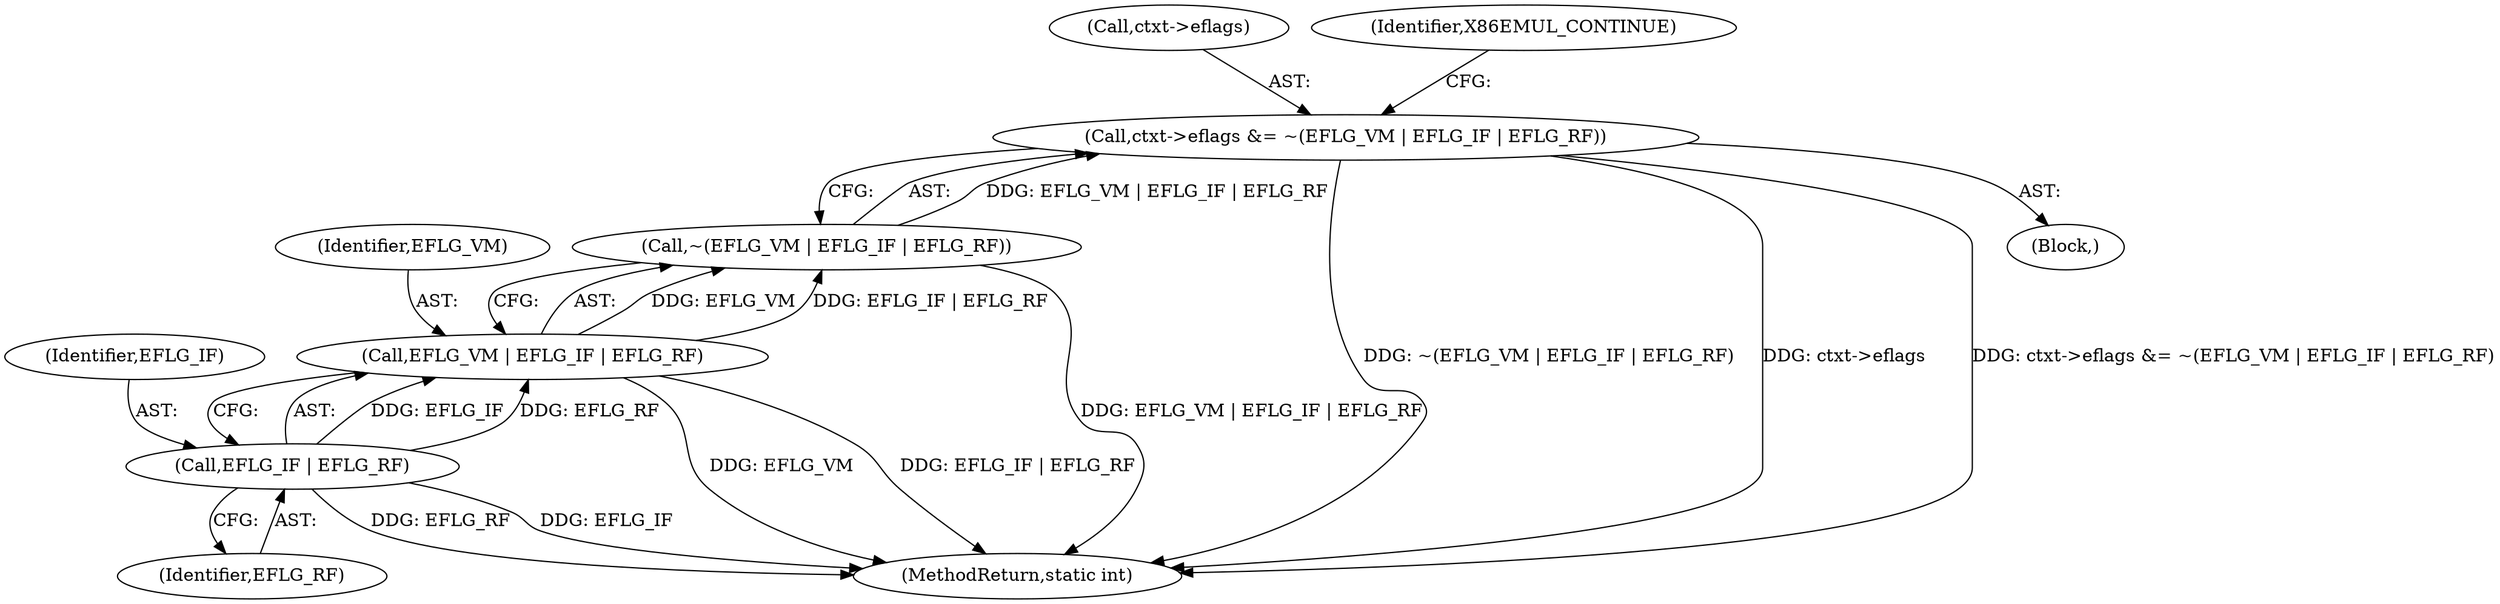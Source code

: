 digraph "0_linux_c2226fc9e87ba3da060e47333657cd6616652b84@pointer" {
"1000281" [label="(Call,ctxt->eflags &= ~(EFLG_VM | EFLG_IF | EFLG_RF))"];
"1000285" [label="(Call,~(EFLG_VM | EFLG_IF | EFLG_RF))"];
"1000286" [label="(Call,EFLG_VM | EFLG_IF | EFLG_RF)"];
"1000288" [label="(Call,EFLG_IF | EFLG_RF)"];
"1000287" [label="(Identifier,EFLG_VM)"];
"1000290" [label="(Identifier,EFLG_RF)"];
"1000282" [label="(Call,ctxt->eflags)"];
"1000292" [label="(Identifier,X86EMUL_CONTINUE)"];
"1000286" [label="(Call,EFLG_VM | EFLG_IF | EFLG_RF)"];
"1000293" [label="(MethodReturn,static int)"];
"1000268" [label="(Block,)"];
"1000289" [label="(Identifier,EFLG_IF)"];
"1000285" [label="(Call,~(EFLG_VM | EFLG_IF | EFLG_RF))"];
"1000281" [label="(Call,ctxt->eflags &= ~(EFLG_VM | EFLG_IF | EFLG_RF))"];
"1000288" [label="(Call,EFLG_IF | EFLG_RF)"];
"1000281" -> "1000268"  [label="AST: "];
"1000281" -> "1000285"  [label="CFG: "];
"1000282" -> "1000281"  [label="AST: "];
"1000285" -> "1000281"  [label="AST: "];
"1000292" -> "1000281"  [label="CFG: "];
"1000281" -> "1000293"  [label="DDG: ~(EFLG_VM | EFLG_IF | EFLG_RF)"];
"1000281" -> "1000293"  [label="DDG: ctxt->eflags"];
"1000281" -> "1000293"  [label="DDG: ctxt->eflags &= ~(EFLG_VM | EFLG_IF | EFLG_RF)"];
"1000285" -> "1000281"  [label="DDG: EFLG_VM | EFLG_IF | EFLG_RF"];
"1000285" -> "1000286"  [label="CFG: "];
"1000286" -> "1000285"  [label="AST: "];
"1000285" -> "1000293"  [label="DDG: EFLG_VM | EFLG_IF | EFLG_RF"];
"1000286" -> "1000285"  [label="DDG: EFLG_VM"];
"1000286" -> "1000285"  [label="DDG: EFLG_IF | EFLG_RF"];
"1000286" -> "1000288"  [label="CFG: "];
"1000287" -> "1000286"  [label="AST: "];
"1000288" -> "1000286"  [label="AST: "];
"1000286" -> "1000293"  [label="DDG: EFLG_VM"];
"1000286" -> "1000293"  [label="DDG: EFLG_IF | EFLG_RF"];
"1000288" -> "1000286"  [label="DDG: EFLG_IF"];
"1000288" -> "1000286"  [label="DDG: EFLG_RF"];
"1000288" -> "1000290"  [label="CFG: "];
"1000289" -> "1000288"  [label="AST: "];
"1000290" -> "1000288"  [label="AST: "];
"1000288" -> "1000293"  [label="DDG: EFLG_RF"];
"1000288" -> "1000293"  [label="DDG: EFLG_IF"];
}
